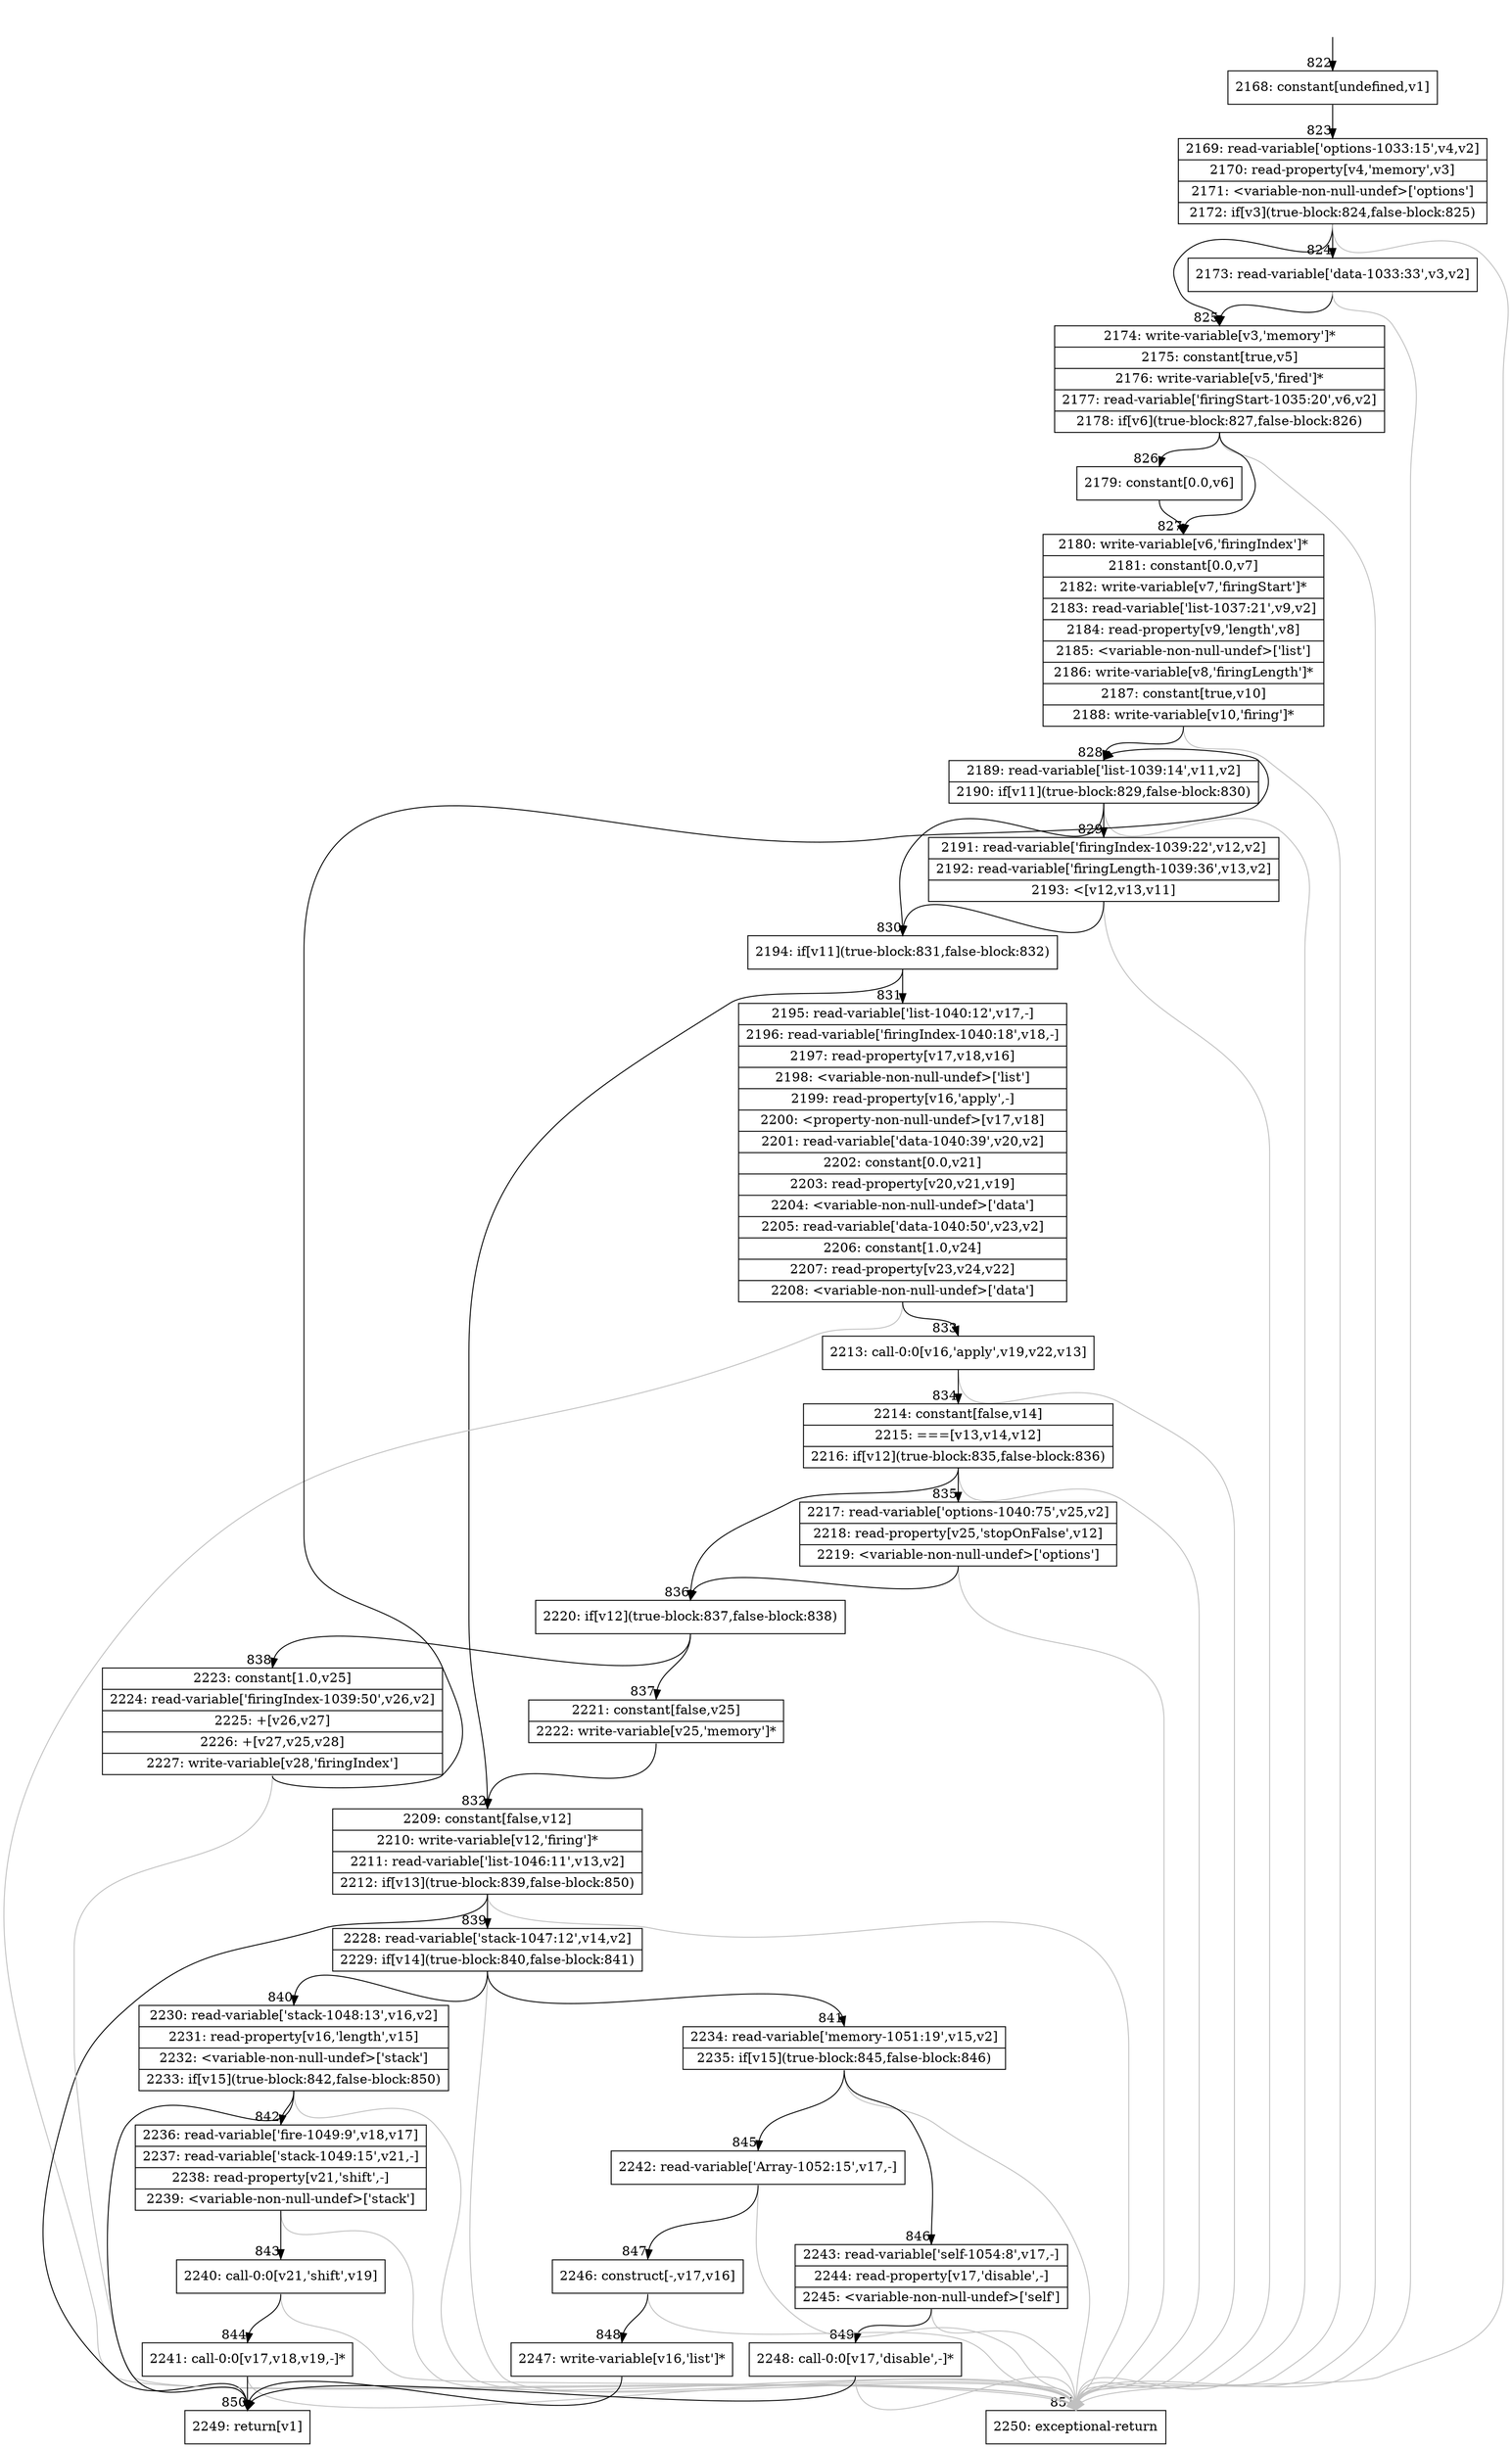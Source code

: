 digraph {
rankdir="TD"
BB_entry60[shape=none,label=""];
BB_entry60 -> BB822 [tailport=s, headport=n, headlabel="    822"]
BB822 [shape=record label="{2168: constant[undefined,v1]}" ] 
BB822 -> BB823 [tailport=s, headport=n, headlabel="      823"]
BB823 [shape=record label="{2169: read-variable['options-1033:15',v4,v2]|2170: read-property[v4,'memory',v3]|2171: \<variable-non-null-undef\>['options']|2172: if[v3](true-block:824,false-block:825)}" ] 
BB823 -> BB825 [tailport=s, headport=n, headlabel="      825"]
BB823 -> BB824 [tailport=s, headport=n, headlabel="      824"]
BB823 -> BB851 [tailport=s, headport=n, color=gray, headlabel="      851"]
BB824 [shape=record label="{2173: read-variable['data-1033:33',v3,v2]}" ] 
BB824 -> BB825 [tailport=s, headport=n]
BB824 -> BB851 [tailport=s, headport=n, color=gray]
BB825 [shape=record label="{2174: write-variable[v3,'memory']*|2175: constant[true,v5]|2176: write-variable[v5,'fired']*|2177: read-variable['firingStart-1035:20',v6,v2]|2178: if[v6](true-block:827,false-block:826)}" ] 
BB825 -> BB827 [tailport=s, headport=n, headlabel="      827"]
BB825 -> BB826 [tailport=s, headport=n, headlabel="      826"]
BB825 -> BB851 [tailport=s, headport=n, color=gray]
BB826 [shape=record label="{2179: constant[0.0,v6]}" ] 
BB826 -> BB827 [tailport=s, headport=n]
BB827 [shape=record label="{2180: write-variable[v6,'firingIndex']*|2181: constant[0.0,v7]|2182: write-variable[v7,'firingStart']*|2183: read-variable['list-1037:21',v9,v2]|2184: read-property[v9,'length',v8]|2185: \<variable-non-null-undef\>['list']|2186: write-variable[v8,'firingLength']*|2187: constant[true,v10]|2188: write-variable[v10,'firing']*}" ] 
BB827 -> BB828 [tailport=s, headport=n, headlabel="      828"]
BB827 -> BB851 [tailport=s, headport=n, color=gray]
BB828 [shape=record label="{2189: read-variable['list-1039:14',v11,v2]|2190: if[v11](true-block:829,false-block:830)}" ] 
BB828 -> BB830 [tailport=s, headport=n, headlabel="      830"]
BB828 -> BB829 [tailport=s, headport=n, headlabel="      829"]
BB828 -> BB851 [tailport=s, headport=n, color=gray]
BB829 [shape=record label="{2191: read-variable['firingIndex-1039:22',v12,v2]|2192: read-variable['firingLength-1039:36',v13,v2]|2193: \<[v12,v13,v11]}" ] 
BB829 -> BB830 [tailport=s, headport=n]
BB829 -> BB851 [tailport=s, headport=n, color=gray]
BB830 [shape=record label="{2194: if[v11](true-block:831,false-block:832)}" ] 
BB830 -> BB831 [tailport=s, headport=n, headlabel="      831"]
BB830 -> BB832 [tailport=s, headport=n, headlabel="      832"]
BB831 [shape=record label="{2195: read-variable['list-1040:12',v17,-]|2196: read-variable['firingIndex-1040:18',v18,-]|2197: read-property[v17,v18,v16]|2198: \<variable-non-null-undef\>['list']|2199: read-property[v16,'apply',-]|2200: \<property-non-null-undef\>[v17,v18]|2201: read-variable['data-1040:39',v20,v2]|2202: constant[0.0,v21]|2203: read-property[v20,v21,v19]|2204: \<variable-non-null-undef\>['data']|2205: read-variable['data-1040:50',v23,v2]|2206: constant[1.0,v24]|2207: read-property[v23,v24,v22]|2208: \<variable-non-null-undef\>['data']}" ] 
BB831 -> BB833 [tailport=s, headport=n, headlabel="      833"]
BB831 -> BB851 [tailport=s, headport=n, color=gray]
BB832 [shape=record label="{2209: constant[false,v12]|2210: write-variable[v12,'firing']*|2211: read-variable['list-1046:11',v13,v2]|2212: if[v13](true-block:839,false-block:850)}" ] 
BB832 -> BB839 [tailport=s, headport=n, headlabel="      839"]
BB832 -> BB850 [tailport=s, headport=n, headlabel="      850"]
BB832 -> BB851 [tailport=s, headport=n, color=gray]
BB833 [shape=record label="{2213: call-0:0[v16,'apply',v19,v22,v13]}" ] 
BB833 -> BB834 [tailport=s, headport=n, headlabel="      834"]
BB833 -> BB851 [tailport=s, headport=n, color=gray]
BB834 [shape=record label="{2214: constant[false,v14]|2215: ===[v13,v14,v12]|2216: if[v12](true-block:835,false-block:836)}" ] 
BB834 -> BB836 [tailport=s, headport=n, headlabel="      836"]
BB834 -> BB835 [tailport=s, headport=n, headlabel="      835"]
BB834 -> BB851 [tailport=s, headport=n, color=gray]
BB835 [shape=record label="{2217: read-variable['options-1040:75',v25,v2]|2218: read-property[v25,'stopOnFalse',v12]|2219: \<variable-non-null-undef\>['options']}" ] 
BB835 -> BB836 [tailport=s, headport=n]
BB835 -> BB851 [tailport=s, headport=n, color=gray]
BB836 [shape=record label="{2220: if[v12](true-block:837,false-block:838)}" ] 
BB836 -> BB837 [tailport=s, headport=n, headlabel="      837"]
BB836 -> BB838 [tailport=s, headport=n, headlabel="      838"]
BB837 [shape=record label="{2221: constant[false,v25]|2222: write-variable[v25,'memory']*}" ] 
BB837 -> BB832 [tailport=s, headport=n]
BB838 [shape=record label="{2223: constant[1.0,v25]|2224: read-variable['firingIndex-1039:50',v26,v2]|2225: +[v26,v27]|2226: +[v27,v25,v28]|2227: write-variable[v28,'firingIndex']}" ] 
BB838 -> BB828 [tailport=s, headport=n]
BB838 -> BB851 [tailport=s, headport=n, color=gray]
BB839 [shape=record label="{2228: read-variable['stack-1047:12',v14,v2]|2229: if[v14](true-block:840,false-block:841)}" ] 
BB839 -> BB840 [tailport=s, headport=n, headlabel="      840"]
BB839 -> BB841 [tailport=s, headport=n, headlabel="      841"]
BB839 -> BB851 [tailport=s, headport=n, color=gray]
BB840 [shape=record label="{2230: read-variable['stack-1048:13',v16,v2]|2231: read-property[v16,'length',v15]|2232: \<variable-non-null-undef\>['stack']|2233: if[v15](true-block:842,false-block:850)}" ] 
BB840 -> BB842 [tailport=s, headport=n, headlabel="      842"]
BB840 -> BB850 [tailport=s, headport=n]
BB840 -> BB851 [tailport=s, headport=n, color=gray]
BB841 [shape=record label="{2234: read-variable['memory-1051:19',v15,v2]|2235: if[v15](true-block:845,false-block:846)}" ] 
BB841 -> BB845 [tailport=s, headport=n, headlabel="      845"]
BB841 -> BB846 [tailport=s, headport=n, headlabel="      846"]
BB841 -> BB851 [tailport=s, headport=n, color=gray]
BB842 [shape=record label="{2236: read-variable['fire-1049:9',v18,v17]|2237: read-variable['stack-1049:15',v21,-]|2238: read-property[v21,'shift',-]|2239: \<variable-non-null-undef\>['stack']}" ] 
BB842 -> BB843 [tailport=s, headport=n, headlabel="      843"]
BB842 -> BB851 [tailport=s, headport=n, color=gray]
BB843 [shape=record label="{2240: call-0:0[v21,'shift',v19]}" ] 
BB843 -> BB844 [tailport=s, headport=n, headlabel="      844"]
BB843 -> BB851 [tailport=s, headport=n, color=gray]
BB844 [shape=record label="{2241: call-0:0[v17,v18,v19,-]*}" ] 
BB844 -> BB850 [tailport=s, headport=n]
BB844 -> BB851 [tailport=s, headport=n, color=gray]
BB845 [shape=record label="{2242: read-variable['Array-1052:15',v17,-]}" ] 
BB845 -> BB847 [tailport=s, headport=n, headlabel="      847"]
BB845 -> BB851 [tailport=s, headport=n, color=gray]
BB846 [shape=record label="{2243: read-variable['self-1054:8',v17,-]|2244: read-property[v17,'disable',-]|2245: \<variable-non-null-undef\>['self']}" ] 
BB846 -> BB849 [tailport=s, headport=n, headlabel="      849"]
BB846 -> BB851 [tailport=s, headport=n, color=gray]
BB847 [shape=record label="{2246: construct[-,v17,v16]}" ] 
BB847 -> BB848 [tailport=s, headport=n, headlabel="      848"]
BB847 -> BB851 [tailport=s, headport=n, color=gray]
BB848 [shape=record label="{2247: write-variable[v16,'list']*}" ] 
BB848 -> BB850 [tailport=s, headport=n]
BB849 [shape=record label="{2248: call-0:0[v17,'disable',-]*}" ] 
BB849 -> BB850 [tailport=s, headport=n]
BB849 -> BB851 [tailport=s, headport=n, color=gray]
BB850 [shape=record label="{2249: return[v1]}" ] 
BB851 [shape=record label="{2250: exceptional-return}" ] 
}
